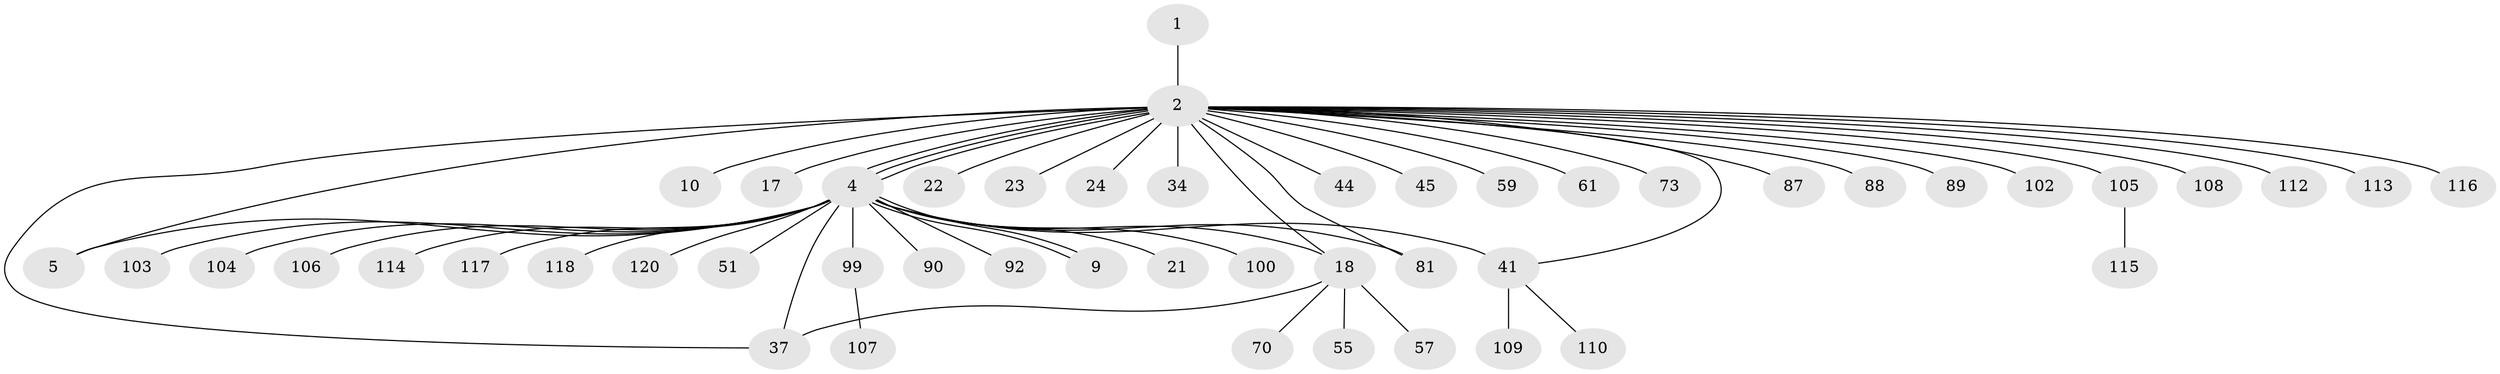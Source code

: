 // original degree distribution, {1: 0.5447154471544715, 23: 0.008130081300813009, 5: 0.04065040650406504, 30: 0.008130081300813009, 2: 0.25203252032520324, 17: 0.008130081300813009, 3: 0.07317073170731707, 6: 0.008130081300813009, 7: 0.024390243902439025, 4: 0.032520325203252036}
// Generated by graph-tools (version 1.1) at 2025/18/03/04/25 18:18:15]
// undirected, 49 vertices, 57 edges
graph export_dot {
graph [start="1"]
  node [color=gray90,style=filled];
  1;
  2 [super="+79+8+30+3+6+53+12+16+111+65+11"];
  4 [super="+47+96+50+91+7+19+46+101+13+76+78+39+15+26+40+67"];
  5;
  9;
  10;
  17;
  18 [super="+35+31+43"];
  21;
  22 [super="+72"];
  23 [super="+42+80"];
  24 [super="+48+121+75+32"];
  34 [super="+119"];
  37 [super="+54"];
  41 [super="+84+86+56"];
  44;
  45 [super="+85"];
  51 [super="+95"];
  55 [super="+71"];
  57;
  59;
  61 [super="+68"];
  70;
  73;
  81;
  87;
  88;
  89;
  90;
  92;
  99;
  100;
  102;
  103;
  104;
  105;
  106;
  107;
  108;
  109;
  110;
  112;
  113;
  114;
  115;
  116;
  117;
  118;
  120;
  1 -- 2;
  2 -- 4 [weight=7];
  2 -- 4;
  2 -- 4;
  2 -- 5;
  2 -- 23;
  2 -- 41;
  2 -- 105;
  2 -- 116;
  2 -- 87;
  2 -- 34;
  2 -- 24 [weight=3];
  2 -- 59;
  2 -- 89;
  2 -- 10;
  2 -- 73;
  2 -- 17;
  2 -- 18 [weight=2];
  2 -- 81;
  2 -- 22;
  2 -- 88;
  2 -- 44;
  2 -- 108;
  2 -- 45;
  2 -- 112;
  2 -- 113;
  2 -- 61;
  2 -- 37;
  2 -- 102;
  4 -- 9;
  4 -- 9;
  4 -- 21;
  4 -- 51;
  4 -- 99;
  4 -- 103;
  4 -- 118;
  4 -- 120;
  4 -- 41 [weight=2];
  4 -- 106;
  4 -- 81;
  4 -- 90;
  4 -- 5;
  4 -- 100;
  4 -- 18;
  4 -- 37;
  4 -- 104;
  4 -- 117;
  4 -- 114;
  4 -- 92;
  18 -- 55;
  18 -- 57;
  18 -- 70;
  18 -- 37;
  41 -- 109;
  41 -- 110;
  99 -- 107;
  105 -- 115;
}
